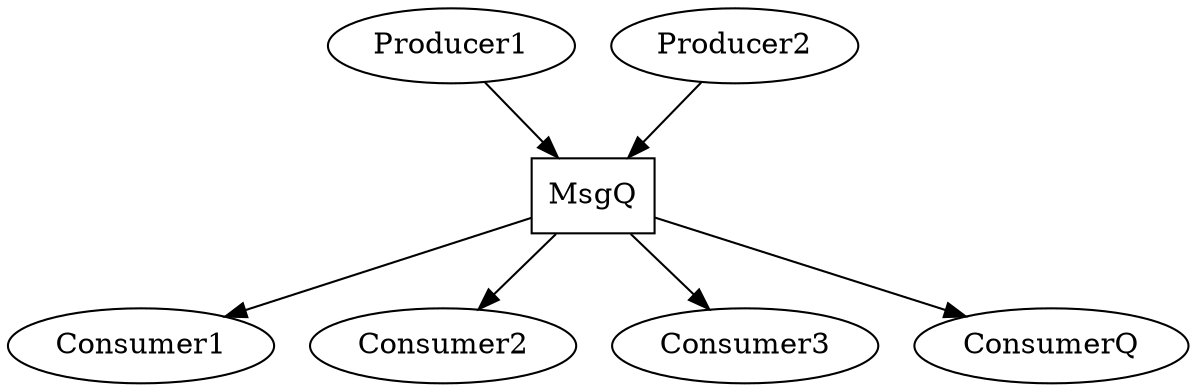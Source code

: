 digraph G 
{
node [shape=box]; MsgQ; 
node [shape=ellipse]; Producer1; Producer2; Consumer1; Consumer2; Consumer3;

Producer1 -> MsgQ;
Producer2 -> MsgQ;
MsgQ -> ConsumerQ;
MsgQ -> Consumer1;
MsgQ -> Consumer2;
MsgQ -> Consumer3;
}
